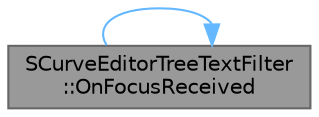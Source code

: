 digraph "SCurveEditorTreeTextFilter::OnFocusReceived"
{
 // INTERACTIVE_SVG=YES
 // LATEX_PDF_SIZE
  bgcolor="transparent";
  edge [fontname=Helvetica,fontsize=10,labelfontname=Helvetica,labelfontsize=10];
  node [fontname=Helvetica,fontsize=10,shape=box,height=0.2,width=0.4];
  rankdir="RL";
  Node1 [id="Node000001",label="SCurveEditorTreeTextFilter\l::OnFocusReceived",height=0.2,width=0.4,color="gray40", fillcolor="grey60", style="filled", fontcolor="black",tooltip="Called when focus is given to this widget."];
  Node1 -> Node1 [id="edge1_Node000001_Node000001",dir="back",color="steelblue1",style="solid",tooltip=" "];
}
